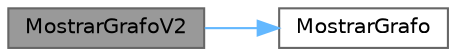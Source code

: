 digraph "MostrarGrafoV2"
{
 // LATEX_PDF_SIZE
  bgcolor="transparent";
  edge [fontname=Helvetica,fontsize=10,labelfontname=Helvetica,labelfontsize=10];
  node [fontname=Helvetica,fontsize=10,shape=box,height=0.2,width=0.4];
  rankdir="LR";
  Node1 [id="Node000001",label="MostrarGrafoV2",height=0.2,width=0.4,color="gray40", fillcolor="grey60", style="filled", fontcolor="black",tooltip=" "];
  Node1 -> Node2 [id="edge1_Node000001_Node000002",color="steelblue1",style="solid",tooltip=" "];
  Node2 [id="Node000002",label="MostrarGrafo",height=0.2,width=0.4,color="grey40", fillcolor="white", style="filled",URL="$_grafo_8c.html#abad7e01f34e1c83354d33cd5fb6d35fe",tooltip=" "];
}
